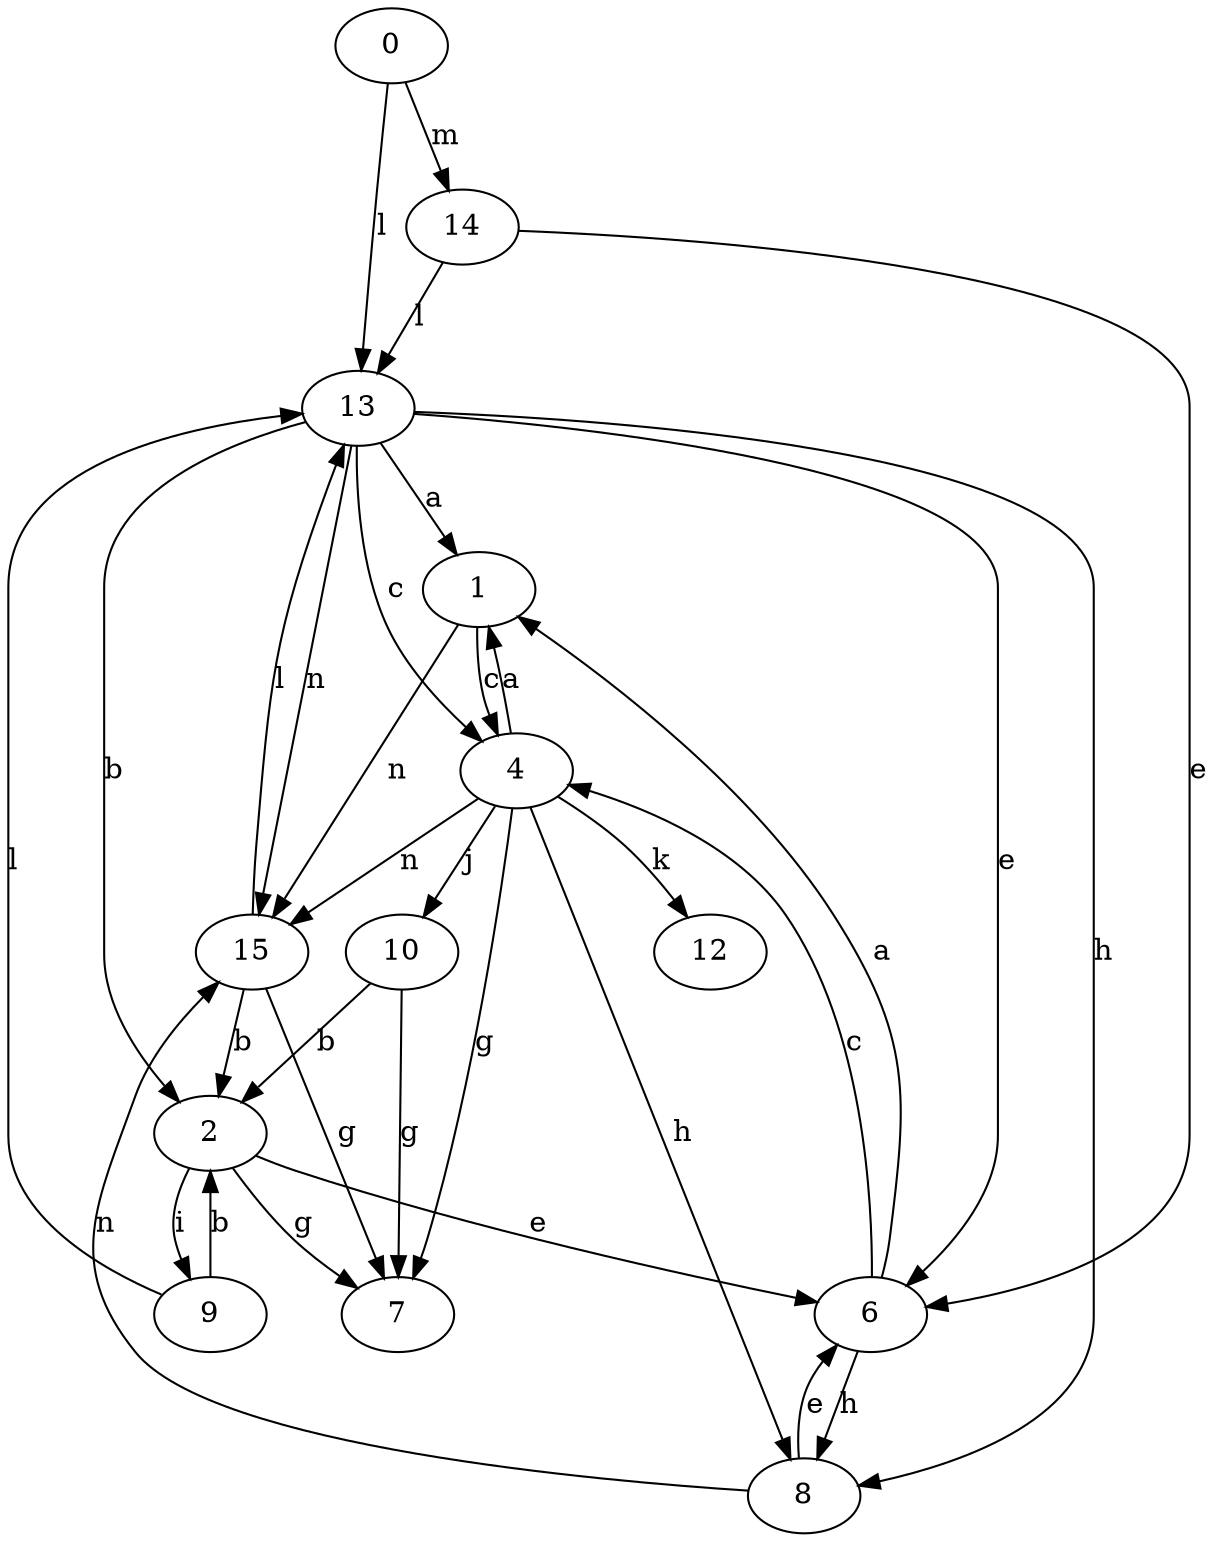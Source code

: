strict digraph  {
0;
1;
2;
4;
6;
7;
8;
9;
10;
12;
13;
14;
15;
0 -> 13  [label=l];
0 -> 14  [label=m];
1 -> 4  [label=c];
1 -> 15  [label=n];
2 -> 6  [label=e];
2 -> 7  [label=g];
2 -> 9  [label=i];
4 -> 1  [label=a];
4 -> 7  [label=g];
4 -> 8  [label=h];
4 -> 10  [label=j];
4 -> 12  [label=k];
4 -> 15  [label=n];
6 -> 1  [label=a];
6 -> 4  [label=c];
6 -> 8  [label=h];
8 -> 6  [label=e];
8 -> 15  [label=n];
9 -> 2  [label=b];
9 -> 13  [label=l];
10 -> 2  [label=b];
10 -> 7  [label=g];
13 -> 1  [label=a];
13 -> 2  [label=b];
13 -> 4  [label=c];
13 -> 6  [label=e];
13 -> 8  [label=h];
13 -> 15  [label=n];
14 -> 6  [label=e];
14 -> 13  [label=l];
15 -> 2  [label=b];
15 -> 7  [label=g];
15 -> 13  [label=l];
}
